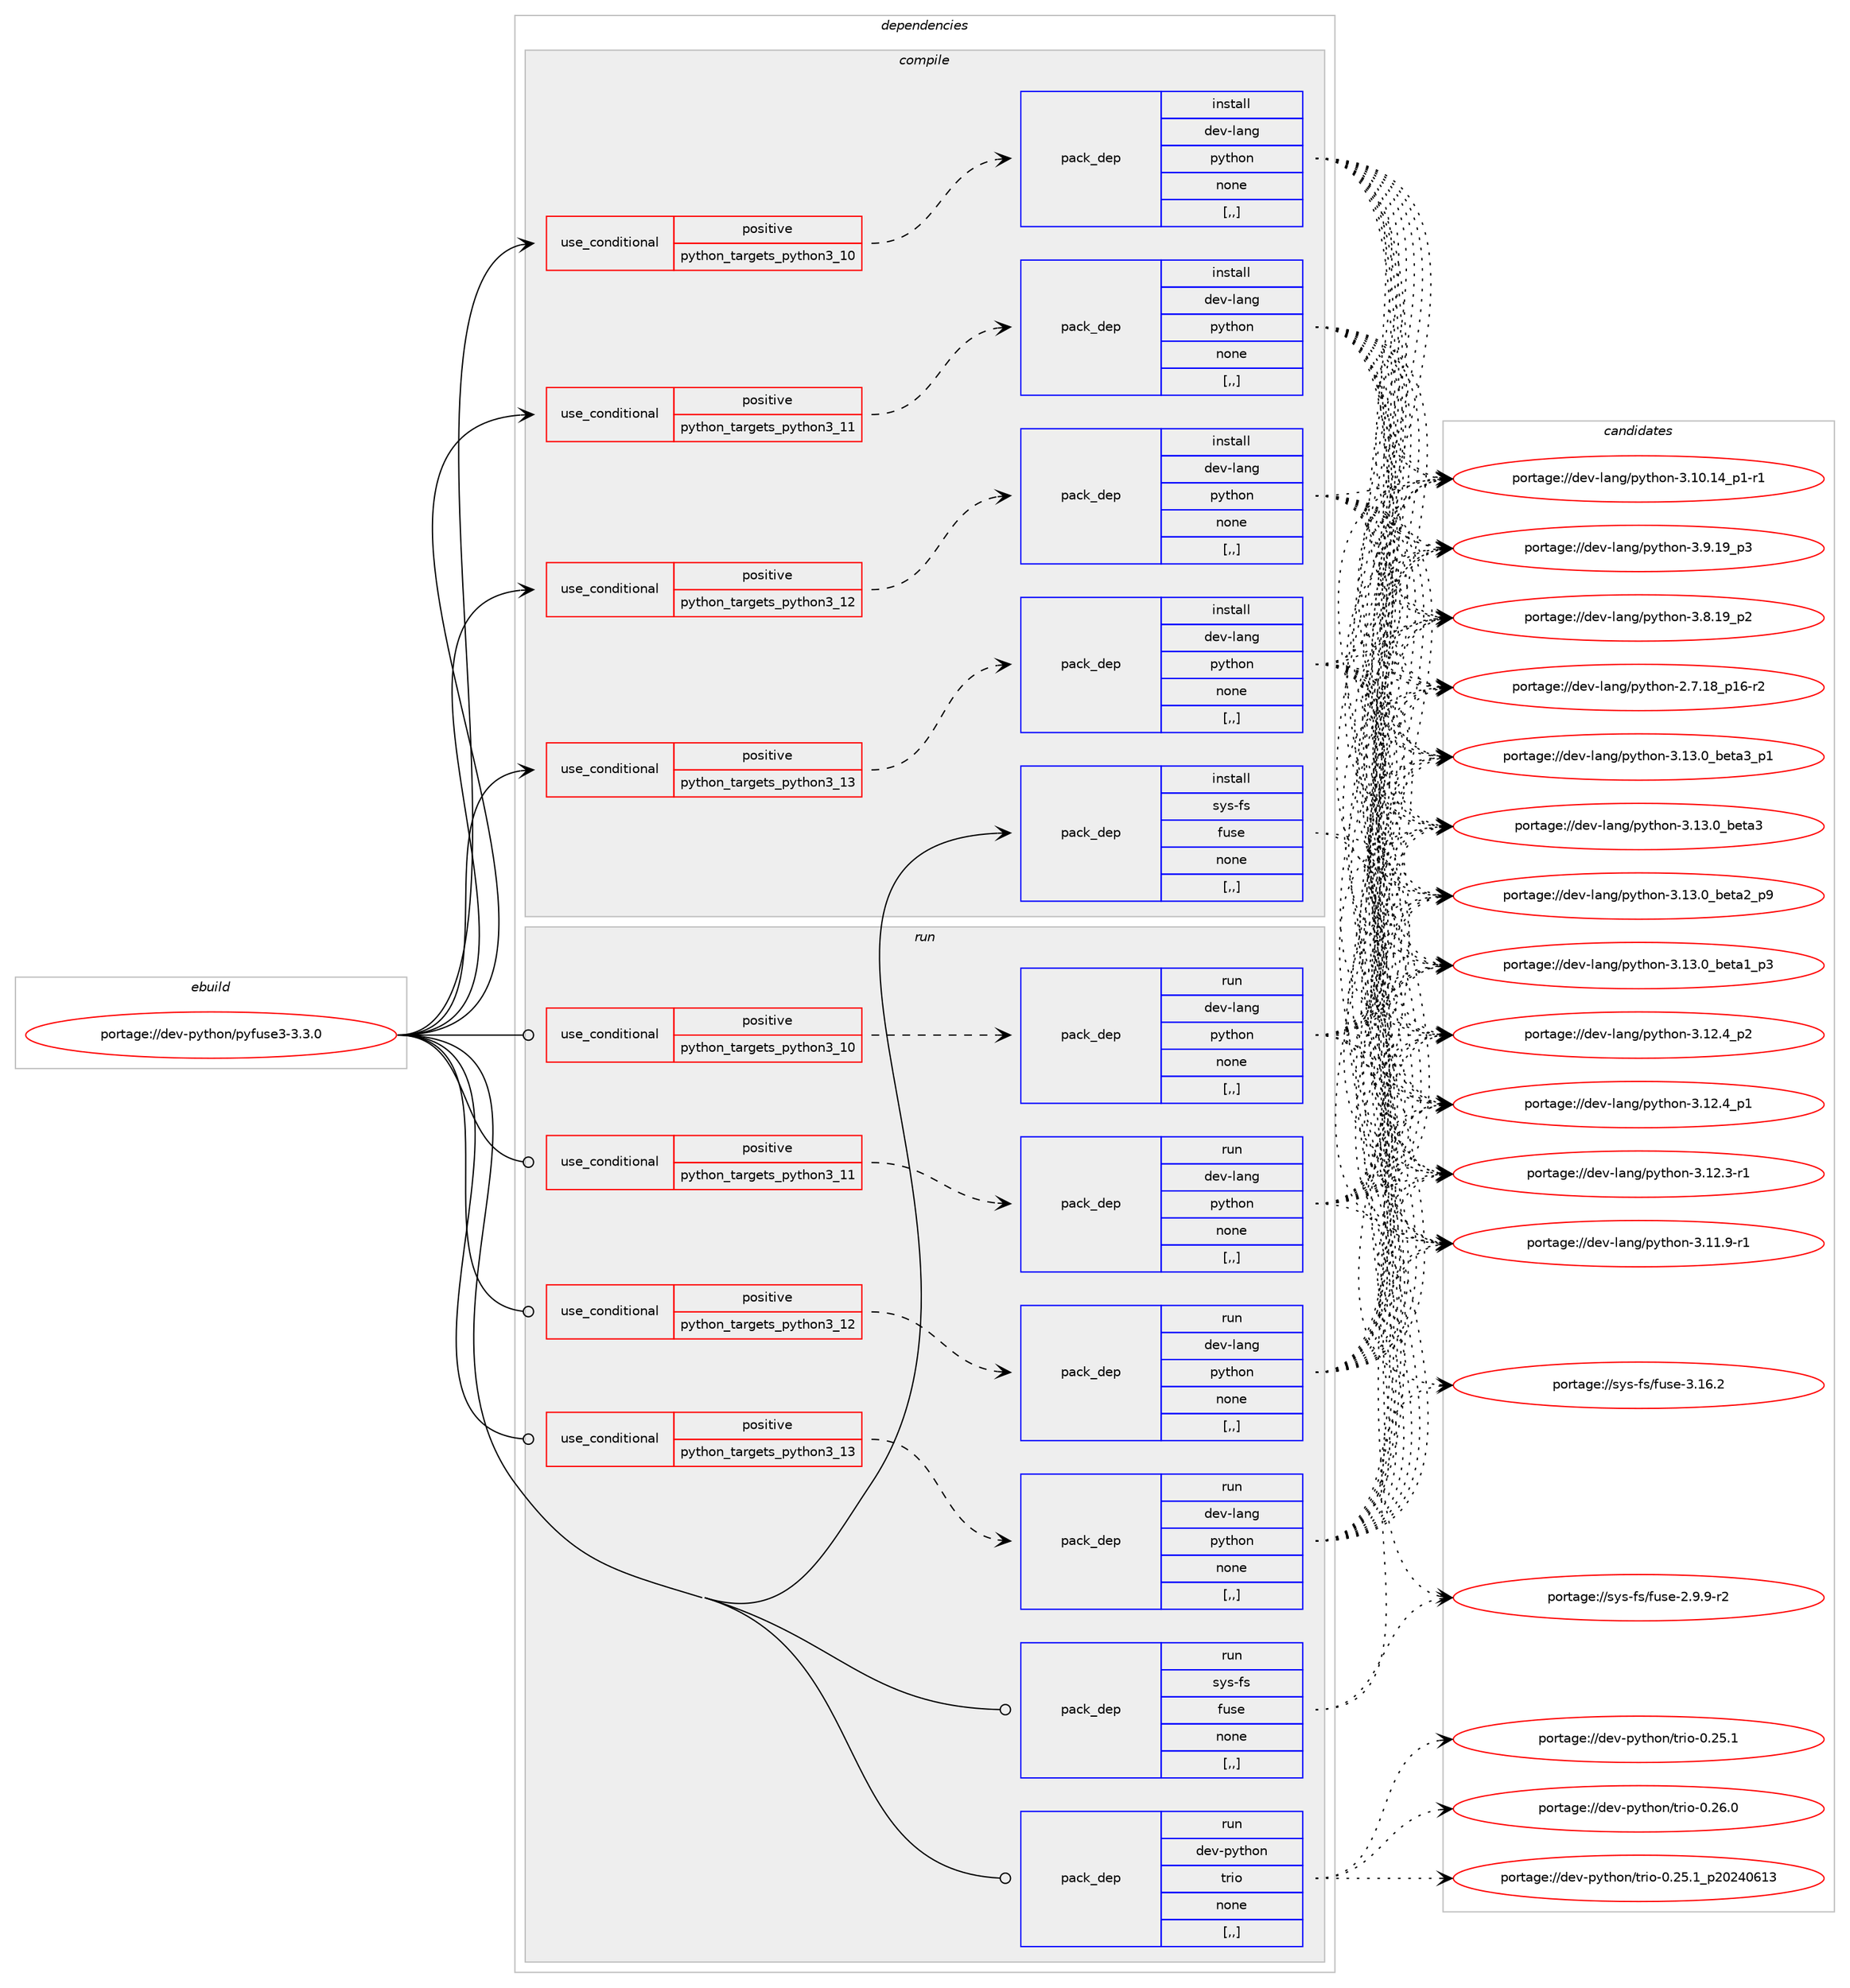 digraph prolog {

# *************
# Graph options
# *************

newrank=true;
concentrate=true;
compound=true;
graph [rankdir=LR,fontname=Helvetica,fontsize=10,ranksep=1.5];#, ranksep=2.5, nodesep=0.2];
edge  [arrowhead=vee];
node  [fontname=Helvetica,fontsize=10];

# **********
# The ebuild
# **********

subgraph cluster_leftcol {
color=gray;
rank=same;
label=<<i>ebuild</i>>;
id [label="portage://dev-python/pyfuse3-3.3.0", color=red, width=4, href="../dev-python/pyfuse3-3.3.0.svg"];
}

# ****************
# The dependencies
# ****************

subgraph cluster_midcol {
color=gray;
label=<<i>dependencies</i>>;
subgraph cluster_compile {
fillcolor="#eeeeee";
style=filled;
label=<<i>compile</i>>;
subgraph cond36519 {
dependency155419 [label=<<TABLE BORDER="0" CELLBORDER="1" CELLSPACING="0" CELLPADDING="4"><TR><TD ROWSPAN="3" CELLPADDING="10">use_conditional</TD></TR><TR><TD>positive</TD></TR><TR><TD>python_targets_python3_10</TD></TR></TABLE>>, shape=none, color=red];
subgraph pack117663 {
dependency155420 [label=<<TABLE BORDER="0" CELLBORDER="1" CELLSPACING="0" CELLPADDING="4" WIDTH="220"><TR><TD ROWSPAN="6" CELLPADDING="30">pack_dep</TD></TR><TR><TD WIDTH="110">install</TD></TR><TR><TD>dev-lang</TD></TR><TR><TD>python</TD></TR><TR><TD>none</TD></TR><TR><TD>[,,]</TD></TR></TABLE>>, shape=none, color=blue];
}
dependency155419:e -> dependency155420:w [weight=20,style="dashed",arrowhead="vee"];
}
id:e -> dependency155419:w [weight=20,style="solid",arrowhead="vee"];
subgraph cond36520 {
dependency155421 [label=<<TABLE BORDER="0" CELLBORDER="1" CELLSPACING="0" CELLPADDING="4"><TR><TD ROWSPAN="3" CELLPADDING="10">use_conditional</TD></TR><TR><TD>positive</TD></TR><TR><TD>python_targets_python3_11</TD></TR></TABLE>>, shape=none, color=red];
subgraph pack117664 {
dependency155422 [label=<<TABLE BORDER="0" CELLBORDER="1" CELLSPACING="0" CELLPADDING="4" WIDTH="220"><TR><TD ROWSPAN="6" CELLPADDING="30">pack_dep</TD></TR><TR><TD WIDTH="110">install</TD></TR><TR><TD>dev-lang</TD></TR><TR><TD>python</TD></TR><TR><TD>none</TD></TR><TR><TD>[,,]</TD></TR></TABLE>>, shape=none, color=blue];
}
dependency155421:e -> dependency155422:w [weight=20,style="dashed",arrowhead="vee"];
}
id:e -> dependency155421:w [weight=20,style="solid",arrowhead="vee"];
subgraph cond36521 {
dependency155423 [label=<<TABLE BORDER="0" CELLBORDER="1" CELLSPACING="0" CELLPADDING="4"><TR><TD ROWSPAN="3" CELLPADDING="10">use_conditional</TD></TR><TR><TD>positive</TD></TR><TR><TD>python_targets_python3_12</TD></TR></TABLE>>, shape=none, color=red];
subgraph pack117665 {
dependency155424 [label=<<TABLE BORDER="0" CELLBORDER="1" CELLSPACING="0" CELLPADDING="4" WIDTH="220"><TR><TD ROWSPAN="6" CELLPADDING="30">pack_dep</TD></TR><TR><TD WIDTH="110">install</TD></TR><TR><TD>dev-lang</TD></TR><TR><TD>python</TD></TR><TR><TD>none</TD></TR><TR><TD>[,,]</TD></TR></TABLE>>, shape=none, color=blue];
}
dependency155423:e -> dependency155424:w [weight=20,style="dashed",arrowhead="vee"];
}
id:e -> dependency155423:w [weight=20,style="solid",arrowhead="vee"];
subgraph cond36522 {
dependency155425 [label=<<TABLE BORDER="0" CELLBORDER="1" CELLSPACING="0" CELLPADDING="4"><TR><TD ROWSPAN="3" CELLPADDING="10">use_conditional</TD></TR><TR><TD>positive</TD></TR><TR><TD>python_targets_python3_13</TD></TR></TABLE>>, shape=none, color=red];
subgraph pack117666 {
dependency155426 [label=<<TABLE BORDER="0" CELLBORDER="1" CELLSPACING="0" CELLPADDING="4" WIDTH="220"><TR><TD ROWSPAN="6" CELLPADDING="30">pack_dep</TD></TR><TR><TD WIDTH="110">install</TD></TR><TR><TD>dev-lang</TD></TR><TR><TD>python</TD></TR><TR><TD>none</TD></TR><TR><TD>[,,]</TD></TR></TABLE>>, shape=none, color=blue];
}
dependency155425:e -> dependency155426:w [weight=20,style="dashed",arrowhead="vee"];
}
id:e -> dependency155425:w [weight=20,style="solid",arrowhead="vee"];
subgraph pack117667 {
dependency155427 [label=<<TABLE BORDER="0" CELLBORDER="1" CELLSPACING="0" CELLPADDING="4" WIDTH="220"><TR><TD ROWSPAN="6" CELLPADDING="30">pack_dep</TD></TR><TR><TD WIDTH="110">install</TD></TR><TR><TD>sys-fs</TD></TR><TR><TD>fuse</TD></TR><TR><TD>none</TD></TR><TR><TD>[,,]</TD></TR></TABLE>>, shape=none, color=blue];
}
id:e -> dependency155427:w [weight=20,style="solid",arrowhead="vee"];
}
subgraph cluster_compileandrun {
fillcolor="#eeeeee";
style=filled;
label=<<i>compile and run</i>>;
}
subgraph cluster_run {
fillcolor="#eeeeee";
style=filled;
label=<<i>run</i>>;
subgraph cond36523 {
dependency155428 [label=<<TABLE BORDER="0" CELLBORDER="1" CELLSPACING="0" CELLPADDING="4"><TR><TD ROWSPAN="3" CELLPADDING="10">use_conditional</TD></TR><TR><TD>positive</TD></TR><TR><TD>python_targets_python3_10</TD></TR></TABLE>>, shape=none, color=red];
subgraph pack117668 {
dependency155429 [label=<<TABLE BORDER="0" CELLBORDER="1" CELLSPACING="0" CELLPADDING="4" WIDTH="220"><TR><TD ROWSPAN="6" CELLPADDING="30">pack_dep</TD></TR><TR><TD WIDTH="110">run</TD></TR><TR><TD>dev-lang</TD></TR><TR><TD>python</TD></TR><TR><TD>none</TD></TR><TR><TD>[,,]</TD></TR></TABLE>>, shape=none, color=blue];
}
dependency155428:e -> dependency155429:w [weight=20,style="dashed",arrowhead="vee"];
}
id:e -> dependency155428:w [weight=20,style="solid",arrowhead="odot"];
subgraph cond36524 {
dependency155430 [label=<<TABLE BORDER="0" CELLBORDER="1" CELLSPACING="0" CELLPADDING="4"><TR><TD ROWSPAN="3" CELLPADDING="10">use_conditional</TD></TR><TR><TD>positive</TD></TR><TR><TD>python_targets_python3_11</TD></TR></TABLE>>, shape=none, color=red];
subgraph pack117669 {
dependency155431 [label=<<TABLE BORDER="0" CELLBORDER="1" CELLSPACING="0" CELLPADDING="4" WIDTH="220"><TR><TD ROWSPAN="6" CELLPADDING="30">pack_dep</TD></TR><TR><TD WIDTH="110">run</TD></TR><TR><TD>dev-lang</TD></TR><TR><TD>python</TD></TR><TR><TD>none</TD></TR><TR><TD>[,,]</TD></TR></TABLE>>, shape=none, color=blue];
}
dependency155430:e -> dependency155431:w [weight=20,style="dashed",arrowhead="vee"];
}
id:e -> dependency155430:w [weight=20,style="solid",arrowhead="odot"];
subgraph cond36525 {
dependency155432 [label=<<TABLE BORDER="0" CELLBORDER="1" CELLSPACING="0" CELLPADDING="4"><TR><TD ROWSPAN="3" CELLPADDING="10">use_conditional</TD></TR><TR><TD>positive</TD></TR><TR><TD>python_targets_python3_12</TD></TR></TABLE>>, shape=none, color=red];
subgraph pack117670 {
dependency155433 [label=<<TABLE BORDER="0" CELLBORDER="1" CELLSPACING="0" CELLPADDING="4" WIDTH="220"><TR><TD ROWSPAN="6" CELLPADDING="30">pack_dep</TD></TR><TR><TD WIDTH="110">run</TD></TR><TR><TD>dev-lang</TD></TR><TR><TD>python</TD></TR><TR><TD>none</TD></TR><TR><TD>[,,]</TD></TR></TABLE>>, shape=none, color=blue];
}
dependency155432:e -> dependency155433:w [weight=20,style="dashed",arrowhead="vee"];
}
id:e -> dependency155432:w [weight=20,style="solid",arrowhead="odot"];
subgraph cond36526 {
dependency155434 [label=<<TABLE BORDER="0" CELLBORDER="1" CELLSPACING="0" CELLPADDING="4"><TR><TD ROWSPAN="3" CELLPADDING="10">use_conditional</TD></TR><TR><TD>positive</TD></TR><TR><TD>python_targets_python3_13</TD></TR></TABLE>>, shape=none, color=red];
subgraph pack117671 {
dependency155435 [label=<<TABLE BORDER="0" CELLBORDER="1" CELLSPACING="0" CELLPADDING="4" WIDTH="220"><TR><TD ROWSPAN="6" CELLPADDING="30">pack_dep</TD></TR><TR><TD WIDTH="110">run</TD></TR><TR><TD>dev-lang</TD></TR><TR><TD>python</TD></TR><TR><TD>none</TD></TR><TR><TD>[,,]</TD></TR></TABLE>>, shape=none, color=blue];
}
dependency155434:e -> dependency155435:w [weight=20,style="dashed",arrowhead="vee"];
}
id:e -> dependency155434:w [weight=20,style="solid",arrowhead="odot"];
subgraph pack117672 {
dependency155436 [label=<<TABLE BORDER="0" CELLBORDER="1" CELLSPACING="0" CELLPADDING="4" WIDTH="220"><TR><TD ROWSPAN="6" CELLPADDING="30">pack_dep</TD></TR><TR><TD WIDTH="110">run</TD></TR><TR><TD>dev-python</TD></TR><TR><TD>trio</TD></TR><TR><TD>none</TD></TR><TR><TD>[,,]</TD></TR></TABLE>>, shape=none, color=blue];
}
id:e -> dependency155436:w [weight=20,style="solid",arrowhead="odot"];
subgraph pack117673 {
dependency155437 [label=<<TABLE BORDER="0" CELLBORDER="1" CELLSPACING="0" CELLPADDING="4" WIDTH="220"><TR><TD ROWSPAN="6" CELLPADDING="30">pack_dep</TD></TR><TR><TD WIDTH="110">run</TD></TR><TR><TD>sys-fs</TD></TR><TR><TD>fuse</TD></TR><TR><TD>none</TD></TR><TR><TD>[,,]</TD></TR></TABLE>>, shape=none, color=blue];
}
id:e -> dependency155437:w [weight=20,style="solid",arrowhead="odot"];
}
}

# **************
# The candidates
# **************

subgraph cluster_choices {
rank=same;
color=gray;
label=<<i>candidates</i>>;

subgraph choice117663 {
color=black;
nodesep=1;
choice10010111845108971101034711212111610411111045514649514648959810111697519511249 [label="portage://dev-lang/python-3.13.0_beta3_p1", color=red, width=4,href="../dev-lang/python-3.13.0_beta3_p1.svg"];
choice1001011184510897110103471121211161041111104551464951464895981011169751 [label="portage://dev-lang/python-3.13.0_beta3", color=red, width=4,href="../dev-lang/python-3.13.0_beta3.svg"];
choice10010111845108971101034711212111610411111045514649514648959810111697509511257 [label="portage://dev-lang/python-3.13.0_beta2_p9", color=red, width=4,href="../dev-lang/python-3.13.0_beta2_p9.svg"];
choice10010111845108971101034711212111610411111045514649514648959810111697499511251 [label="portage://dev-lang/python-3.13.0_beta1_p3", color=red, width=4,href="../dev-lang/python-3.13.0_beta1_p3.svg"];
choice100101118451089711010347112121116104111110455146495046529511250 [label="portage://dev-lang/python-3.12.4_p2", color=red, width=4,href="../dev-lang/python-3.12.4_p2.svg"];
choice100101118451089711010347112121116104111110455146495046529511249 [label="portage://dev-lang/python-3.12.4_p1", color=red, width=4,href="../dev-lang/python-3.12.4_p1.svg"];
choice100101118451089711010347112121116104111110455146495046514511449 [label="portage://dev-lang/python-3.12.3-r1", color=red, width=4,href="../dev-lang/python-3.12.3-r1.svg"];
choice100101118451089711010347112121116104111110455146494946574511449 [label="portage://dev-lang/python-3.11.9-r1", color=red, width=4,href="../dev-lang/python-3.11.9-r1.svg"];
choice100101118451089711010347112121116104111110455146494846495295112494511449 [label="portage://dev-lang/python-3.10.14_p1-r1", color=red, width=4,href="../dev-lang/python-3.10.14_p1-r1.svg"];
choice100101118451089711010347112121116104111110455146574649579511251 [label="portage://dev-lang/python-3.9.19_p3", color=red, width=4,href="../dev-lang/python-3.9.19_p3.svg"];
choice100101118451089711010347112121116104111110455146564649579511250 [label="portage://dev-lang/python-3.8.19_p2", color=red, width=4,href="../dev-lang/python-3.8.19_p2.svg"];
choice100101118451089711010347112121116104111110455046554649569511249544511450 [label="portage://dev-lang/python-2.7.18_p16-r2", color=red, width=4,href="../dev-lang/python-2.7.18_p16-r2.svg"];
dependency155420:e -> choice10010111845108971101034711212111610411111045514649514648959810111697519511249:w [style=dotted,weight="100"];
dependency155420:e -> choice1001011184510897110103471121211161041111104551464951464895981011169751:w [style=dotted,weight="100"];
dependency155420:e -> choice10010111845108971101034711212111610411111045514649514648959810111697509511257:w [style=dotted,weight="100"];
dependency155420:e -> choice10010111845108971101034711212111610411111045514649514648959810111697499511251:w [style=dotted,weight="100"];
dependency155420:e -> choice100101118451089711010347112121116104111110455146495046529511250:w [style=dotted,weight="100"];
dependency155420:e -> choice100101118451089711010347112121116104111110455146495046529511249:w [style=dotted,weight="100"];
dependency155420:e -> choice100101118451089711010347112121116104111110455146495046514511449:w [style=dotted,weight="100"];
dependency155420:e -> choice100101118451089711010347112121116104111110455146494946574511449:w [style=dotted,weight="100"];
dependency155420:e -> choice100101118451089711010347112121116104111110455146494846495295112494511449:w [style=dotted,weight="100"];
dependency155420:e -> choice100101118451089711010347112121116104111110455146574649579511251:w [style=dotted,weight="100"];
dependency155420:e -> choice100101118451089711010347112121116104111110455146564649579511250:w [style=dotted,weight="100"];
dependency155420:e -> choice100101118451089711010347112121116104111110455046554649569511249544511450:w [style=dotted,weight="100"];
}
subgraph choice117664 {
color=black;
nodesep=1;
choice10010111845108971101034711212111610411111045514649514648959810111697519511249 [label="portage://dev-lang/python-3.13.0_beta3_p1", color=red, width=4,href="../dev-lang/python-3.13.0_beta3_p1.svg"];
choice1001011184510897110103471121211161041111104551464951464895981011169751 [label="portage://dev-lang/python-3.13.0_beta3", color=red, width=4,href="../dev-lang/python-3.13.0_beta3.svg"];
choice10010111845108971101034711212111610411111045514649514648959810111697509511257 [label="portage://dev-lang/python-3.13.0_beta2_p9", color=red, width=4,href="../dev-lang/python-3.13.0_beta2_p9.svg"];
choice10010111845108971101034711212111610411111045514649514648959810111697499511251 [label="portage://dev-lang/python-3.13.0_beta1_p3", color=red, width=4,href="../dev-lang/python-3.13.0_beta1_p3.svg"];
choice100101118451089711010347112121116104111110455146495046529511250 [label="portage://dev-lang/python-3.12.4_p2", color=red, width=4,href="../dev-lang/python-3.12.4_p2.svg"];
choice100101118451089711010347112121116104111110455146495046529511249 [label="portage://dev-lang/python-3.12.4_p1", color=red, width=4,href="../dev-lang/python-3.12.4_p1.svg"];
choice100101118451089711010347112121116104111110455146495046514511449 [label="portage://dev-lang/python-3.12.3-r1", color=red, width=4,href="../dev-lang/python-3.12.3-r1.svg"];
choice100101118451089711010347112121116104111110455146494946574511449 [label="portage://dev-lang/python-3.11.9-r1", color=red, width=4,href="../dev-lang/python-3.11.9-r1.svg"];
choice100101118451089711010347112121116104111110455146494846495295112494511449 [label="portage://dev-lang/python-3.10.14_p1-r1", color=red, width=4,href="../dev-lang/python-3.10.14_p1-r1.svg"];
choice100101118451089711010347112121116104111110455146574649579511251 [label="portage://dev-lang/python-3.9.19_p3", color=red, width=4,href="../dev-lang/python-3.9.19_p3.svg"];
choice100101118451089711010347112121116104111110455146564649579511250 [label="portage://dev-lang/python-3.8.19_p2", color=red, width=4,href="../dev-lang/python-3.8.19_p2.svg"];
choice100101118451089711010347112121116104111110455046554649569511249544511450 [label="portage://dev-lang/python-2.7.18_p16-r2", color=red, width=4,href="../dev-lang/python-2.7.18_p16-r2.svg"];
dependency155422:e -> choice10010111845108971101034711212111610411111045514649514648959810111697519511249:w [style=dotted,weight="100"];
dependency155422:e -> choice1001011184510897110103471121211161041111104551464951464895981011169751:w [style=dotted,weight="100"];
dependency155422:e -> choice10010111845108971101034711212111610411111045514649514648959810111697509511257:w [style=dotted,weight="100"];
dependency155422:e -> choice10010111845108971101034711212111610411111045514649514648959810111697499511251:w [style=dotted,weight="100"];
dependency155422:e -> choice100101118451089711010347112121116104111110455146495046529511250:w [style=dotted,weight="100"];
dependency155422:e -> choice100101118451089711010347112121116104111110455146495046529511249:w [style=dotted,weight="100"];
dependency155422:e -> choice100101118451089711010347112121116104111110455146495046514511449:w [style=dotted,weight="100"];
dependency155422:e -> choice100101118451089711010347112121116104111110455146494946574511449:w [style=dotted,weight="100"];
dependency155422:e -> choice100101118451089711010347112121116104111110455146494846495295112494511449:w [style=dotted,weight="100"];
dependency155422:e -> choice100101118451089711010347112121116104111110455146574649579511251:w [style=dotted,weight="100"];
dependency155422:e -> choice100101118451089711010347112121116104111110455146564649579511250:w [style=dotted,weight="100"];
dependency155422:e -> choice100101118451089711010347112121116104111110455046554649569511249544511450:w [style=dotted,weight="100"];
}
subgraph choice117665 {
color=black;
nodesep=1;
choice10010111845108971101034711212111610411111045514649514648959810111697519511249 [label="portage://dev-lang/python-3.13.0_beta3_p1", color=red, width=4,href="../dev-lang/python-3.13.0_beta3_p1.svg"];
choice1001011184510897110103471121211161041111104551464951464895981011169751 [label="portage://dev-lang/python-3.13.0_beta3", color=red, width=4,href="../dev-lang/python-3.13.0_beta3.svg"];
choice10010111845108971101034711212111610411111045514649514648959810111697509511257 [label="portage://dev-lang/python-3.13.0_beta2_p9", color=red, width=4,href="../dev-lang/python-3.13.0_beta2_p9.svg"];
choice10010111845108971101034711212111610411111045514649514648959810111697499511251 [label="portage://dev-lang/python-3.13.0_beta1_p3", color=red, width=4,href="../dev-lang/python-3.13.0_beta1_p3.svg"];
choice100101118451089711010347112121116104111110455146495046529511250 [label="portage://dev-lang/python-3.12.4_p2", color=red, width=4,href="../dev-lang/python-3.12.4_p2.svg"];
choice100101118451089711010347112121116104111110455146495046529511249 [label="portage://dev-lang/python-3.12.4_p1", color=red, width=4,href="../dev-lang/python-3.12.4_p1.svg"];
choice100101118451089711010347112121116104111110455146495046514511449 [label="portage://dev-lang/python-3.12.3-r1", color=red, width=4,href="../dev-lang/python-3.12.3-r1.svg"];
choice100101118451089711010347112121116104111110455146494946574511449 [label="portage://dev-lang/python-3.11.9-r1", color=red, width=4,href="../dev-lang/python-3.11.9-r1.svg"];
choice100101118451089711010347112121116104111110455146494846495295112494511449 [label="portage://dev-lang/python-3.10.14_p1-r1", color=red, width=4,href="../dev-lang/python-3.10.14_p1-r1.svg"];
choice100101118451089711010347112121116104111110455146574649579511251 [label="portage://dev-lang/python-3.9.19_p3", color=red, width=4,href="../dev-lang/python-3.9.19_p3.svg"];
choice100101118451089711010347112121116104111110455146564649579511250 [label="portage://dev-lang/python-3.8.19_p2", color=red, width=4,href="../dev-lang/python-3.8.19_p2.svg"];
choice100101118451089711010347112121116104111110455046554649569511249544511450 [label="portage://dev-lang/python-2.7.18_p16-r2", color=red, width=4,href="../dev-lang/python-2.7.18_p16-r2.svg"];
dependency155424:e -> choice10010111845108971101034711212111610411111045514649514648959810111697519511249:w [style=dotted,weight="100"];
dependency155424:e -> choice1001011184510897110103471121211161041111104551464951464895981011169751:w [style=dotted,weight="100"];
dependency155424:e -> choice10010111845108971101034711212111610411111045514649514648959810111697509511257:w [style=dotted,weight="100"];
dependency155424:e -> choice10010111845108971101034711212111610411111045514649514648959810111697499511251:w [style=dotted,weight="100"];
dependency155424:e -> choice100101118451089711010347112121116104111110455146495046529511250:w [style=dotted,weight="100"];
dependency155424:e -> choice100101118451089711010347112121116104111110455146495046529511249:w [style=dotted,weight="100"];
dependency155424:e -> choice100101118451089711010347112121116104111110455146495046514511449:w [style=dotted,weight="100"];
dependency155424:e -> choice100101118451089711010347112121116104111110455146494946574511449:w [style=dotted,weight="100"];
dependency155424:e -> choice100101118451089711010347112121116104111110455146494846495295112494511449:w [style=dotted,weight="100"];
dependency155424:e -> choice100101118451089711010347112121116104111110455146574649579511251:w [style=dotted,weight="100"];
dependency155424:e -> choice100101118451089711010347112121116104111110455146564649579511250:w [style=dotted,weight="100"];
dependency155424:e -> choice100101118451089711010347112121116104111110455046554649569511249544511450:w [style=dotted,weight="100"];
}
subgraph choice117666 {
color=black;
nodesep=1;
choice10010111845108971101034711212111610411111045514649514648959810111697519511249 [label="portage://dev-lang/python-3.13.0_beta3_p1", color=red, width=4,href="../dev-lang/python-3.13.0_beta3_p1.svg"];
choice1001011184510897110103471121211161041111104551464951464895981011169751 [label="portage://dev-lang/python-3.13.0_beta3", color=red, width=4,href="../dev-lang/python-3.13.0_beta3.svg"];
choice10010111845108971101034711212111610411111045514649514648959810111697509511257 [label="portage://dev-lang/python-3.13.0_beta2_p9", color=red, width=4,href="../dev-lang/python-3.13.0_beta2_p9.svg"];
choice10010111845108971101034711212111610411111045514649514648959810111697499511251 [label="portage://dev-lang/python-3.13.0_beta1_p3", color=red, width=4,href="../dev-lang/python-3.13.0_beta1_p3.svg"];
choice100101118451089711010347112121116104111110455146495046529511250 [label="portage://dev-lang/python-3.12.4_p2", color=red, width=4,href="../dev-lang/python-3.12.4_p2.svg"];
choice100101118451089711010347112121116104111110455146495046529511249 [label="portage://dev-lang/python-3.12.4_p1", color=red, width=4,href="../dev-lang/python-3.12.4_p1.svg"];
choice100101118451089711010347112121116104111110455146495046514511449 [label="portage://dev-lang/python-3.12.3-r1", color=red, width=4,href="../dev-lang/python-3.12.3-r1.svg"];
choice100101118451089711010347112121116104111110455146494946574511449 [label="portage://dev-lang/python-3.11.9-r1", color=red, width=4,href="../dev-lang/python-3.11.9-r1.svg"];
choice100101118451089711010347112121116104111110455146494846495295112494511449 [label="portage://dev-lang/python-3.10.14_p1-r1", color=red, width=4,href="../dev-lang/python-3.10.14_p1-r1.svg"];
choice100101118451089711010347112121116104111110455146574649579511251 [label="portage://dev-lang/python-3.9.19_p3", color=red, width=4,href="../dev-lang/python-3.9.19_p3.svg"];
choice100101118451089711010347112121116104111110455146564649579511250 [label="portage://dev-lang/python-3.8.19_p2", color=red, width=4,href="../dev-lang/python-3.8.19_p2.svg"];
choice100101118451089711010347112121116104111110455046554649569511249544511450 [label="portage://dev-lang/python-2.7.18_p16-r2", color=red, width=4,href="../dev-lang/python-2.7.18_p16-r2.svg"];
dependency155426:e -> choice10010111845108971101034711212111610411111045514649514648959810111697519511249:w [style=dotted,weight="100"];
dependency155426:e -> choice1001011184510897110103471121211161041111104551464951464895981011169751:w [style=dotted,weight="100"];
dependency155426:e -> choice10010111845108971101034711212111610411111045514649514648959810111697509511257:w [style=dotted,weight="100"];
dependency155426:e -> choice10010111845108971101034711212111610411111045514649514648959810111697499511251:w [style=dotted,weight="100"];
dependency155426:e -> choice100101118451089711010347112121116104111110455146495046529511250:w [style=dotted,weight="100"];
dependency155426:e -> choice100101118451089711010347112121116104111110455146495046529511249:w [style=dotted,weight="100"];
dependency155426:e -> choice100101118451089711010347112121116104111110455146495046514511449:w [style=dotted,weight="100"];
dependency155426:e -> choice100101118451089711010347112121116104111110455146494946574511449:w [style=dotted,weight="100"];
dependency155426:e -> choice100101118451089711010347112121116104111110455146494846495295112494511449:w [style=dotted,weight="100"];
dependency155426:e -> choice100101118451089711010347112121116104111110455146574649579511251:w [style=dotted,weight="100"];
dependency155426:e -> choice100101118451089711010347112121116104111110455146564649579511250:w [style=dotted,weight="100"];
dependency155426:e -> choice100101118451089711010347112121116104111110455046554649569511249544511450:w [style=dotted,weight="100"];
}
subgraph choice117667 {
color=black;
nodesep=1;
choice115121115451021154710211711510145514649544650 [label="portage://sys-fs/fuse-3.16.2", color=red, width=4,href="../sys-fs/fuse-3.16.2.svg"];
choice11512111545102115471021171151014550465746574511450 [label="portage://sys-fs/fuse-2.9.9-r2", color=red, width=4,href="../sys-fs/fuse-2.9.9-r2.svg"];
dependency155427:e -> choice115121115451021154710211711510145514649544650:w [style=dotted,weight="100"];
dependency155427:e -> choice11512111545102115471021171151014550465746574511450:w [style=dotted,weight="100"];
}
subgraph choice117668 {
color=black;
nodesep=1;
choice10010111845108971101034711212111610411111045514649514648959810111697519511249 [label="portage://dev-lang/python-3.13.0_beta3_p1", color=red, width=4,href="../dev-lang/python-3.13.0_beta3_p1.svg"];
choice1001011184510897110103471121211161041111104551464951464895981011169751 [label="portage://dev-lang/python-3.13.0_beta3", color=red, width=4,href="../dev-lang/python-3.13.0_beta3.svg"];
choice10010111845108971101034711212111610411111045514649514648959810111697509511257 [label="portage://dev-lang/python-3.13.0_beta2_p9", color=red, width=4,href="../dev-lang/python-3.13.0_beta2_p9.svg"];
choice10010111845108971101034711212111610411111045514649514648959810111697499511251 [label="portage://dev-lang/python-3.13.0_beta1_p3", color=red, width=4,href="../dev-lang/python-3.13.0_beta1_p3.svg"];
choice100101118451089711010347112121116104111110455146495046529511250 [label="portage://dev-lang/python-3.12.4_p2", color=red, width=4,href="../dev-lang/python-3.12.4_p2.svg"];
choice100101118451089711010347112121116104111110455146495046529511249 [label="portage://dev-lang/python-3.12.4_p1", color=red, width=4,href="../dev-lang/python-3.12.4_p1.svg"];
choice100101118451089711010347112121116104111110455146495046514511449 [label="portage://dev-lang/python-3.12.3-r1", color=red, width=4,href="../dev-lang/python-3.12.3-r1.svg"];
choice100101118451089711010347112121116104111110455146494946574511449 [label="portage://dev-lang/python-3.11.9-r1", color=red, width=4,href="../dev-lang/python-3.11.9-r1.svg"];
choice100101118451089711010347112121116104111110455146494846495295112494511449 [label="portage://dev-lang/python-3.10.14_p1-r1", color=red, width=4,href="../dev-lang/python-3.10.14_p1-r1.svg"];
choice100101118451089711010347112121116104111110455146574649579511251 [label="portage://dev-lang/python-3.9.19_p3", color=red, width=4,href="../dev-lang/python-3.9.19_p3.svg"];
choice100101118451089711010347112121116104111110455146564649579511250 [label="portage://dev-lang/python-3.8.19_p2", color=red, width=4,href="../dev-lang/python-3.8.19_p2.svg"];
choice100101118451089711010347112121116104111110455046554649569511249544511450 [label="portage://dev-lang/python-2.7.18_p16-r2", color=red, width=4,href="../dev-lang/python-2.7.18_p16-r2.svg"];
dependency155429:e -> choice10010111845108971101034711212111610411111045514649514648959810111697519511249:w [style=dotted,weight="100"];
dependency155429:e -> choice1001011184510897110103471121211161041111104551464951464895981011169751:w [style=dotted,weight="100"];
dependency155429:e -> choice10010111845108971101034711212111610411111045514649514648959810111697509511257:w [style=dotted,weight="100"];
dependency155429:e -> choice10010111845108971101034711212111610411111045514649514648959810111697499511251:w [style=dotted,weight="100"];
dependency155429:e -> choice100101118451089711010347112121116104111110455146495046529511250:w [style=dotted,weight="100"];
dependency155429:e -> choice100101118451089711010347112121116104111110455146495046529511249:w [style=dotted,weight="100"];
dependency155429:e -> choice100101118451089711010347112121116104111110455146495046514511449:w [style=dotted,weight="100"];
dependency155429:e -> choice100101118451089711010347112121116104111110455146494946574511449:w [style=dotted,weight="100"];
dependency155429:e -> choice100101118451089711010347112121116104111110455146494846495295112494511449:w [style=dotted,weight="100"];
dependency155429:e -> choice100101118451089711010347112121116104111110455146574649579511251:w [style=dotted,weight="100"];
dependency155429:e -> choice100101118451089711010347112121116104111110455146564649579511250:w [style=dotted,weight="100"];
dependency155429:e -> choice100101118451089711010347112121116104111110455046554649569511249544511450:w [style=dotted,weight="100"];
}
subgraph choice117669 {
color=black;
nodesep=1;
choice10010111845108971101034711212111610411111045514649514648959810111697519511249 [label="portage://dev-lang/python-3.13.0_beta3_p1", color=red, width=4,href="../dev-lang/python-3.13.0_beta3_p1.svg"];
choice1001011184510897110103471121211161041111104551464951464895981011169751 [label="portage://dev-lang/python-3.13.0_beta3", color=red, width=4,href="../dev-lang/python-3.13.0_beta3.svg"];
choice10010111845108971101034711212111610411111045514649514648959810111697509511257 [label="portage://dev-lang/python-3.13.0_beta2_p9", color=red, width=4,href="../dev-lang/python-3.13.0_beta2_p9.svg"];
choice10010111845108971101034711212111610411111045514649514648959810111697499511251 [label="portage://dev-lang/python-3.13.0_beta1_p3", color=red, width=4,href="../dev-lang/python-3.13.0_beta1_p3.svg"];
choice100101118451089711010347112121116104111110455146495046529511250 [label="portage://dev-lang/python-3.12.4_p2", color=red, width=4,href="../dev-lang/python-3.12.4_p2.svg"];
choice100101118451089711010347112121116104111110455146495046529511249 [label="portage://dev-lang/python-3.12.4_p1", color=red, width=4,href="../dev-lang/python-3.12.4_p1.svg"];
choice100101118451089711010347112121116104111110455146495046514511449 [label="portage://dev-lang/python-3.12.3-r1", color=red, width=4,href="../dev-lang/python-3.12.3-r1.svg"];
choice100101118451089711010347112121116104111110455146494946574511449 [label="portage://dev-lang/python-3.11.9-r1", color=red, width=4,href="../dev-lang/python-3.11.9-r1.svg"];
choice100101118451089711010347112121116104111110455146494846495295112494511449 [label="portage://dev-lang/python-3.10.14_p1-r1", color=red, width=4,href="../dev-lang/python-3.10.14_p1-r1.svg"];
choice100101118451089711010347112121116104111110455146574649579511251 [label="portage://dev-lang/python-3.9.19_p3", color=red, width=4,href="../dev-lang/python-3.9.19_p3.svg"];
choice100101118451089711010347112121116104111110455146564649579511250 [label="portage://dev-lang/python-3.8.19_p2", color=red, width=4,href="../dev-lang/python-3.8.19_p2.svg"];
choice100101118451089711010347112121116104111110455046554649569511249544511450 [label="portage://dev-lang/python-2.7.18_p16-r2", color=red, width=4,href="../dev-lang/python-2.7.18_p16-r2.svg"];
dependency155431:e -> choice10010111845108971101034711212111610411111045514649514648959810111697519511249:w [style=dotted,weight="100"];
dependency155431:e -> choice1001011184510897110103471121211161041111104551464951464895981011169751:w [style=dotted,weight="100"];
dependency155431:e -> choice10010111845108971101034711212111610411111045514649514648959810111697509511257:w [style=dotted,weight="100"];
dependency155431:e -> choice10010111845108971101034711212111610411111045514649514648959810111697499511251:w [style=dotted,weight="100"];
dependency155431:e -> choice100101118451089711010347112121116104111110455146495046529511250:w [style=dotted,weight="100"];
dependency155431:e -> choice100101118451089711010347112121116104111110455146495046529511249:w [style=dotted,weight="100"];
dependency155431:e -> choice100101118451089711010347112121116104111110455146495046514511449:w [style=dotted,weight="100"];
dependency155431:e -> choice100101118451089711010347112121116104111110455146494946574511449:w [style=dotted,weight="100"];
dependency155431:e -> choice100101118451089711010347112121116104111110455146494846495295112494511449:w [style=dotted,weight="100"];
dependency155431:e -> choice100101118451089711010347112121116104111110455146574649579511251:w [style=dotted,weight="100"];
dependency155431:e -> choice100101118451089711010347112121116104111110455146564649579511250:w [style=dotted,weight="100"];
dependency155431:e -> choice100101118451089711010347112121116104111110455046554649569511249544511450:w [style=dotted,weight="100"];
}
subgraph choice117670 {
color=black;
nodesep=1;
choice10010111845108971101034711212111610411111045514649514648959810111697519511249 [label="portage://dev-lang/python-3.13.0_beta3_p1", color=red, width=4,href="../dev-lang/python-3.13.0_beta3_p1.svg"];
choice1001011184510897110103471121211161041111104551464951464895981011169751 [label="portage://dev-lang/python-3.13.0_beta3", color=red, width=4,href="../dev-lang/python-3.13.0_beta3.svg"];
choice10010111845108971101034711212111610411111045514649514648959810111697509511257 [label="portage://dev-lang/python-3.13.0_beta2_p9", color=red, width=4,href="../dev-lang/python-3.13.0_beta2_p9.svg"];
choice10010111845108971101034711212111610411111045514649514648959810111697499511251 [label="portage://dev-lang/python-3.13.0_beta1_p3", color=red, width=4,href="../dev-lang/python-3.13.0_beta1_p3.svg"];
choice100101118451089711010347112121116104111110455146495046529511250 [label="portage://dev-lang/python-3.12.4_p2", color=red, width=4,href="../dev-lang/python-3.12.4_p2.svg"];
choice100101118451089711010347112121116104111110455146495046529511249 [label="portage://dev-lang/python-3.12.4_p1", color=red, width=4,href="../dev-lang/python-3.12.4_p1.svg"];
choice100101118451089711010347112121116104111110455146495046514511449 [label="portage://dev-lang/python-3.12.3-r1", color=red, width=4,href="../dev-lang/python-3.12.3-r1.svg"];
choice100101118451089711010347112121116104111110455146494946574511449 [label="portage://dev-lang/python-3.11.9-r1", color=red, width=4,href="../dev-lang/python-3.11.9-r1.svg"];
choice100101118451089711010347112121116104111110455146494846495295112494511449 [label="portage://dev-lang/python-3.10.14_p1-r1", color=red, width=4,href="../dev-lang/python-3.10.14_p1-r1.svg"];
choice100101118451089711010347112121116104111110455146574649579511251 [label="portage://dev-lang/python-3.9.19_p3", color=red, width=4,href="../dev-lang/python-3.9.19_p3.svg"];
choice100101118451089711010347112121116104111110455146564649579511250 [label="portage://dev-lang/python-3.8.19_p2", color=red, width=4,href="../dev-lang/python-3.8.19_p2.svg"];
choice100101118451089711010347112121116104111110455046554649569511249544511450 [label="portage://dev-lang/python-2.7.18_p16-r2", color=red, width=4,href="../dev-lang/python-2.7.18_p16-r2.svg"];
dependency155433:e -> choice10010111845108971101034711212111610411111045514649514648959810111697519511249:w [style=dotted,weight="100"];
dependency155433:e -> choice1001011184510897110103471121211161041111104551464951464895981011169751:w [style=dotted,weight="100"];
dependency155433:e -> choice10010111845108971101034711212111610411111045514649514648959810111697509511257:w [style=dotted,weight="100"];
dependency155433:e -> choice10010111845108971101034711212111610411111045514649514648959810111697499511251:w [style=dotted,weight="100"];
dependency155433:e -> choice100101118451089711010347112121116104111110455146495046529511250:w [style=dotted,weight="100"];
dependency155433:e -> choice100101118451089711010347112121116104111110455146495046529511249:w [style=dotted,weight="100"];
dependency155433:e -> choice100101118451089711010347112121116104111110455146495046514511449:w [style=dotted,weight="100"];
dependency155433:e -> choice100101118451089711010347112121116104111110455146494946574511449:w [style=dotted,weight="100"];
dependency155433:e -> choice100101118451089711010347112121116104111110455146494846495295112494511449:w [style=dotted,weight="100"];
dependency155433:e -> choice100101118451089711010347112121116104111110455146574649579511251:w [style=dotted,weight="100"];
dependency155433:e -> choice100101118451089711010347112121116104111110455146564649579511250:w [style=dotted,weight="100"];
dependency155433:e -> choice100101118451089711010347112121116104111110455046554649569511249544511450:w [style=dotted,weight="100"];
}
subgraph choice117671 {
color=black;
nodesep=1;
choice10010111845108971101034711212111610411111045514649514648959810111697519511249 [label="portage://dev-lang/python-3.13.0_beta3_p1", color=red, width=4,href="../dev-lang/python-3.13.0_beta3_p1.svg"];
choice1001011184510897110103471121211161041111104551464951464895981011169751 [label="portage://dev-lang/python-3.13.0_beta3", color=red, width=4,href="../dev-lang/python-3.13.0_beta3.svg"];
choice10010111845108971101034711212111610411111045514649514648959810111697509511257 [label="portage://dev-lang/python-3.13.0_beta2_p9", color=red, width=4,href="../dev-lang/python-3.13.0_beta2_p9.svg"];
choice10010111845108971101034711212111610411111045514649514648959810111697499511251 [label="portage://dev-lang/python-3.13.0_beta1_p3", color=red, width=4,href="../dev-lang/python-3.13.0_beta1_p3.svg"];
choice100101118451089711010347112121116104111110455146495046529511250 [label="portage://dev-lang/python-3.12.4_p2", color=red, width=4,href="../dev-lang/python-3.12.4_p2.svg"];
choice100101118451089711010347112121116104111110455146495046529511249 [label="portage://dev-lang/python-3.12.4_p1", color=red, width=4,href="../dev-lang/python-3.12.4_p1.svg"];
choice100101118451089711010347112121116104111110455146495046514511449 [label="portage://dev-lang/python-3.12.3-r1", color=red, width=4,href="../dev-lang/python-3.12.3-r1.svg"];
choice100101118451089711010347112121116104111110455146494946574511449 [label="portage://dev-lang/python-3.11.9-r1", color=red, width=4,href="../dev-lang/python-3.11.9-r1.svg"];
choice100101118451089711010347112121116104111110455146494846495295112494511449 [label="portage://dev-lang/python-3.10.14_p1-r1", color=red, width=4,href="../dev-lang/python-3.10.14_p1-r1.svg"];
choice100101118451089711010347112121116104111110455146574649579511251 [label="portage://dev-lang/python-3.9.19_p3", color=red, width=4,href="../dev-lang/python-3.9.19_p3.svg"];
choice100101118451089711010347112121116104111110455146564649579511250 [label="portage://dev-lang/python-3.8.19_p2", color=red, width=4,href="../dev-lang/python-3.8.19_p2.svg"];
choice100101118451089711010347112121116104111110455046554649569511249544511450 [label="portage://dev-lang/python-2.7.18_p16-r2", color=red, width=4,href="../dev-lang/python-2.7.18_p16-r2.svg"];
dependency155435:e -> choice10010111845108971101034711212111610411111045514649514648959810111697519511249:w [style=dotted,weight="100"];
dependency155435:e -> choice1001011184510897110103471121211161041111104551464951464895981011169751:w [style=dotted,weight="100"];
dependency155435:e -> choice10010111845108971101034711212111610411111045514649514648959810111697509511257:w [style=dotted,weight="100"];
dependency155435:e -> choice10010111845108971101034711212111610411111045514649514648959810111697499511251:w [style=dotted,weight="100"];
dependency155435:e -> choice100101118451089711010347112121116104111110455146495046529511250:w [style=dotted,weight="100"];
dependency155435:e -> choice100101118451089711010347112121116104111110455146495046529511249:w [style=dotted,weight="100"];
dependency155435:e -> choice100101118451089711010347112121116104111110455146495046514511449:w [style=dotted,weight="100"];
dependency155435:e -> choice100101118451089711010347112121116104111110455146494946574511449:w [style=dotted,weight="100"];
dependency155435:e -> choice100101118451089711010347112121116104111110455146494846495295112494511449:w [style=dotted,weight="100"];
dependency155435:e -> choice100101118451089711010347112121116104111110455146574649579511251:w [style=dotted,weight="100"];
dependency155435:e -> choice100101118451089711010347112121116104111110455146564649579511250:w [style=dotted,weight="100"];
dependency155435:e -> choice100101118451089711010347112121116104111110455046554649569511249544511450:w [style=dotted,weight="100"];
}
subgraph choice117672 {
color=black;
nodesep=1;
choice100101118451121211161041111104711611410511145484650544648 [label="portage://dev-python/trio-0.26.0", color=red, width=4,href="../dev-python/trio-0.26.0.svg"];
choice100101118451121211161041111104711611410511145484650534649951125048505248544951 [label="portage://dev-python/trio-0.25.1_p20240613", color=red, width=4,href="../dev-python/trio-0.25.1_p20240613.svg"];
choice100101118451121211161041111104711611410511145484650534649 [label="portage://dev-python/trio-0.25.1", color=red, width=4,href="../dev-python/trio-0.25.1.svg"];
dependency155436:e -> choice100101118451121211161041111104711611410511145484650544648:w [style=dotted,weight="100"];
dependency155436:e -> choice100101118451121211161041111104711611410511145484650534649951125048505248544951:w [style=dotted,weight="100"];
dependency155436:e -> choice100101118451121211161041111104711611410511145484650534649:w [style=dotted,weight="100"];
}
subgraph choice117673 {
color=black;
nodesep=1;
choice115121115451021154710211711510145514649544650 [label="portage://sys-fs/fuse-3.16.2", color=red, width=4,href="../sys-fs/fuse-3.16.2.svg"];
choice11512111545102115471021171151014550465746574511450 [label="portage://sys-fs/fuse-2.9.9-r2", color=red, width=4,href="../sys-fs/fuse-2.9.9-r2.svg"];
dependency155437:e -> choice115121115451021154710211711510145514649544650:w [style=dotted,weight="100"];
dependency155437:e -> choice11512111545102115471021171151014550465746574511450:w [style=dotted,weight="100"];
}
}

}
